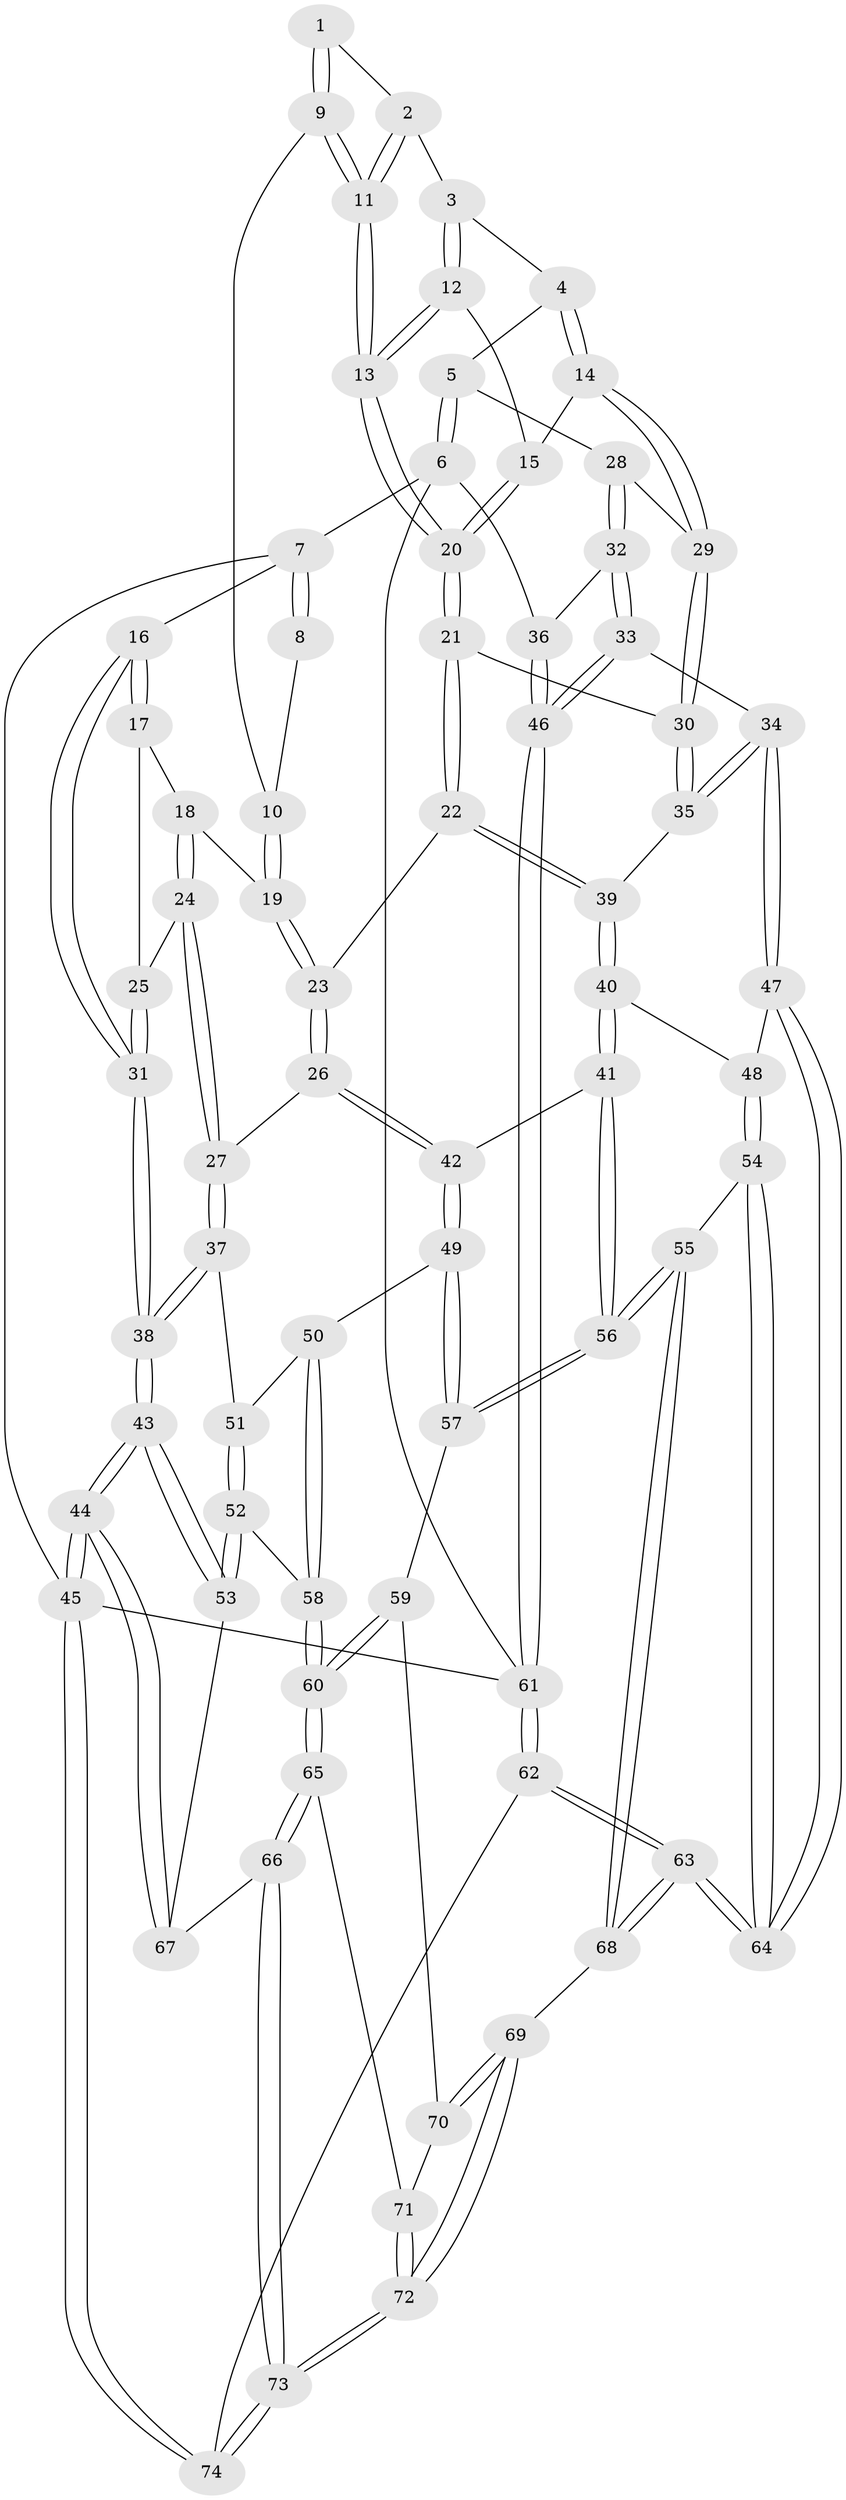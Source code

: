 // coarse degree distribution, {2: 0.024390243902439025, 3: 0.14634146341463414, 4: 0.5365853658536586, 5: 0.24390243902439024, 6: 0.04878048780487805}
// Generated by graph-tools (version 1.1) at 2025/42/03/06/25 10:42:30]
// undirected, 74 vertices, 182 edges
graph export_dot {
graph [start="1"]
  node [color=gray90,style=filled];
  1 [pos="+0.409040969407611+0"];
  2 [pos="+0.6599523434450562+0"];
  3 [pos="+0.7639862757897822+0"];
  4 [pos="+0.7738109156263795+0"];
  5 [pos="+1+0"];
  6 [pos="+1+0"];
  7 [pos="+0+0"];
  8 [pos="+0.27236696909903263+0"];
  9 [pos="+0.417511806477133+0.12831243470052794"];
  10 [pos="+0.2686077810951376+0.13340609933382397"];
  11 [pos="+0.47204659655160136+0.16812344860377962"];
  12 [pos="+0.6164801009609273+0.1313492504429974"];
  13 [pos="+0.5068753719545728+0.2368938504031492"];
  14 [pos="+0.7913327549895036+0.22009042226884448"];
  15 [pos="+0.7215171470739944+0.21694642894726743"];
  16 [pos="+0+0"];
  17 [pos="+0.08074318671416379+0.15369195145642503"];
  18 [pos="+0.20530158674837065+0.17525430791619476"];
  19 [pos="+0.24222107383802394+0.16661033731745656"];
  20 [pos="+0.5089855005732221+0.2711244534858287"];
  21 [pos="+0.5051768142974171+0.2857837403783691"];
  22 [pos="+0.4807510403640947+0.3332936352452057"];
  23 [pos="+0.3886939698899034+0.37402268542890055"];
  24 [pos="+0.17775286954253341+0.35388894176226626"];
  25 [pos="+0.12462438156414045+0.33176163301703726"];
  26 [pos="+0.3486809693166627+0.4233505866748582"];
  27 [pos="+0.21782465173655813+0.41675426938652893"];
  28 [pos="+0.838927342895942+0.276028899490895"];
  29 [pos="+0.8227440843487042+0.2712825522081211"];
  30 [pos="+0.7599335870297239+0.33632737060583556"];
  31 [pos="+0+0.3823712093517489"];
  32 [pos="+0.9258099629003126+0.3122601151100946"];
  33 [pos="+0.8637383381871359+0.5838567733894064"];
  34 [pos="+0.8060064338260157+0.5938624885140215"];
  35 [pos="+0.7042024671051309+0.4599429926714522"];
  36 [pos="+1+0.2725118877756175"];
  37 [pos="+0.11247666468936252+0.4981833134462897"];
  38 [pos="+0+0.5135863540955595"];
  39 [pos="+0.5999247841430538+0.45274903116230164"];
  40 [pos="+0.556141730609391+0.5706459468265775"];
  41 [pos="+0.48296601445011006+0.5958040852569894"];
  42 [pos="+0.3656314508833491+0.5627825642442299"];
  43 [pos="+0+0.6938285206425012"];
  44 [pos="+0+1"];
  45 [pos="+0+1"];
  46 [pos="+1+0.6888655087719427"];
  47 [pos="+0.7765573512900531+0.6302838587247804"];
  48 [pos="+0.5684035011897564+0.5822846486720793"];
  49 [pos="+0.3494392020209198+0.5894313078741812"];
  50 [pos="+0.29533747050199605+0.6205292461125681"];
  51 [pos="+0.15594186860616796+0.5626392725635943"];
  52 [pos="+0.14251714355417497+0.682096242589947"];
  53 [pos="+0+0.7509240864887144"];
  54 [pos="+0.6268009958738417+0.7808049841591913"];
  55 [pos="+0.541475461592839+0.7907856267749471"];
  56 [pos="+0.5257470762291445+0.7726278648378742"];
  57 [pos="+0.39367117464788814+0.7143360843761615"];
  58 [pos="+0.24250341315337537+0.6958283183086775"];
  59 [pos="+0.3525717433519939+0.7714995766880473"];
  60 [pos="+0.2543299978197222+0.7672593362321594"];
  61 [pos="+1+1"];
  62 [pos="+1+1"];
  63 [pos="+0.8946910725442295+1"];
  64 [pos="+0.7023969348783835+0.7920422032458437"];
  65 [pos="+0.2512919471824477+0.7740347452769643"];
  66 [pos="+0.17163549100597675+0.8885545975906003"];
  67 [pos="+0.1511925366386262+0.8804551513566348"];
  68 [pos="+0.4688109844806017+0.8810448628273276"];
  69 [pos="+0.4479725869900735+0.8993343658978817"];
  70 [pos="+0.3534245170192454+0.7733816804700171"];
  71 [pos="+0.3264515948603673+0.8410998720018936"];
  72 [pos="+0.38382860888118414+1"];
  73 [pos="+0.32906243133425117+1"];
  74 [pos="+0.3307663413502625+1"];
  1 -- 2;
  1 -- 9;
  1 -- 9;
  2 -- 3;
  2 -- 11;
  2 -- 11;
  3 -- 4;
  3 -- 12;
  3 -- 12;
  4 -- 5;
  4 -- 14;
  4 -- 14;
  5 -- 6;
  5 -- 6;
  5 -- 28;
  6 -- 7;
  6 -- 36;
  6 -- 61;
  7 -- 8;
  7 -- 8;
  7 -- 16;
  7 -- 45;
  8 -- 10;
  9 -- 10;
  9 -- 11;
  9 -- 11;
  10 -- 19;
  10 -- 19;
  11 -- 13;
  11 -- 13;
  12 -- 13;
  12 -- 13;
  12 -- 15;
  13 -- 20;
  13 -- 20;
  14 -- 15;
  14 -- 29;
  14 -- 29;
  15 -- 20;
  15 -- 20;
  16 -- 17;
  16 -- 17;
  16 -- 31;
  16 -- 31;
  17 -- 18;
  17 -- 25;
  18 -- 19;
  18 -- 24;
  18 -- 24;
  19 -- 23;
  19 -- 23;
  20 -- 21;
  20 -- 21;
  21 -- 22;
  21 -- 22;
  21 -- 30;
  22 -- 23;
  22 -- 39;
  22 -- 39;
  23 -- 26;
  23 -- 26;
  24 -- 25;
  24 -- 27;
  24 -- 27;
  25 -- 31;
  25 -- 31;
  26 -- 27;
  26 -- 42;
  26 -- 42;
  27 -- 37;
  27 -- 37;
  28 -- 29;
  28 -- 32;
  28 -- 32;
  29 -- 30;
  29 -- 30;
  30 -- 35;
  30 -- 35;
  31 -- 38;
  31 -- 38;
  32 -- 33;
  32 -- 33;
  32 -- 36;
  33 -- 34;
  33 -- 46;
  33 -- 46;
  34 -- 35;
  34 -- 35;
  34 -- 47;
  34 -- 47;
  35 -- 39;
  36 -- 46;
  36 -- 46;
  37 -- 38;
  37 -- 38;
  37 -- 51;
  38 -- 43;
  38 -- 43;
  39 -- 40;
  39 -- 40;
  40 -- 41;
  40 -- 41;
  40 -- 48;
  41 -- 42;
  41 -- 56;
  41 -- 56;
  42 -- 49;
  42 -- 49;
  43 -- 44;
  43 -- 44;
  43 -- 53;
  43 -- 53;
  44 -- 45;
  44 -- 45;
  44 -- 67;
  44 -- 67;
  45 -- 74;
  45 -- 74;
  45 -- 61;
  46 -- 61;
  46 -- 61;
  47 -- 48;
  47 -- 64;
  47 -- 64;
  48 -- 54;
  48 -- 54;
  49 -- 50;
  49 -- 57;
  49 -- 57;
  50 -- 51;
  50 -- 58;
  50 -- 58;
  51 -- 52;
  51 -- 52;
  52 -- 53;
  52 -- 53;
  52 -- 58;
  53 -- 67;
  54 -- 55;
  54 -- 64;
  54 -- 64;
  55 -- 56;
  55 -- 56;
  55 -- 68;
  55 -- 68;
  56 -- 57;
  56 -- 57;
  57 -- 59;
  58 -- 60;
  58 -- 60;
  59 -- 60;
  59 -- 60;
  59 -- 70;
  60 -- 65;
  60 -- 65;
  61 -- 62;
  61 -- 62;
  62 -- 63;
  62 -- 63;
  62 -- 74;
  63 -- 64;
  63 -- 64;
  63 -- 68;
  63 -- 68;
  65 -- 66;
  65 -- 66;
  65 -- 71;
  66 -- 67;
  66 -- 73;
  66 -- 73;
  68 -- 69;
  69 -- 70;
  69 -- 70;
  69 -- 72;
  69 -- 72;
  70 -- 71;
  71 -- 72;
  71 -- 72;
  72 -- 73;
  72 -- 73;
  73 -- 74;
  73 -- 74;
}
